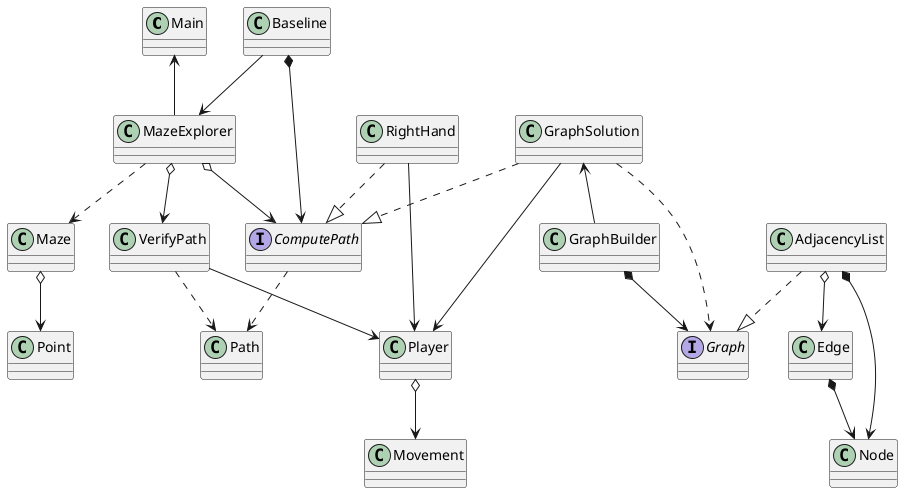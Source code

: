 @startuml
'https://plantuml.com/class-diagram

class Main
class MazeExplorer
class Baseline
class Point
class Path
class Player
class VerifyPath
class Maze
class GraphSolution
class GraphBuilder
class Node
class Edge
class AdjacencyList
class Movement
class RightHand
interface ComputePath
interface Graph

Main <-- MazeExplorer
MazeExplorer o--> ComputePath
Baseline --> MazeExplorer
Baseline *--> ComputePath
MazeExplorer ..> Maze
MazeExplorer o--> VerifyPath
Maze o--> Point
VerifyPath --> Player
RightHand --> Player
ComputePath ..> Path
VerifyPath ..> Path
RightHand ..|> ComputePath
GraphSolution ..|> ComputePath
Player o--> Movement
GraphSolution <-- GraphBuilder
GraphBuilder *--> Graph
GraphSolution ..> Graph
GraphSolution --> Player
AdjacencyList ..|> Graph
AdjacencyList *--> Node
Edge *--> Node
AdjacencyList o--> Edge


@enduml